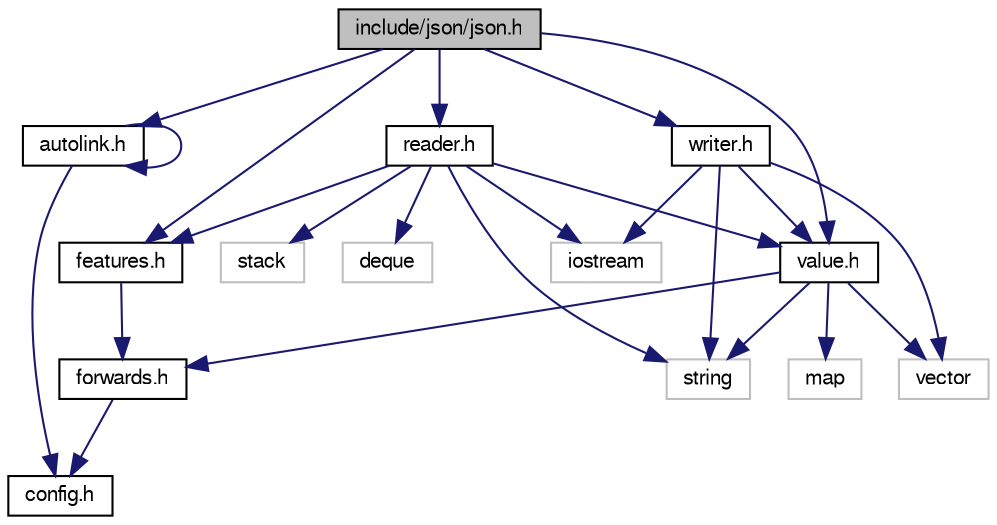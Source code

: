 digraph "include/json/json.h"
{
  edge [fontname="FreeSans",fontsize="10",labelfontname="FreeSans",labelfontsize="10"];
  node [fontname="FreeSans",fontsize="10",shape=record];
  Node1 [label="include/json/json.h",height=0.2,width=0.4,color="black", fillcolor="grey75", style="filled" fontcolor="black"];
  Node1 -> Node2 [color="midnightblue",fontsize="10",style="solid",fontname="FreeSans"];
  Node2 [label="autolink.h",height=0.2,width=0.4,color="black", fillcolor="white", style="filled",URL="$autolink_8h.html"];
  Node2 -> Node3 [color="midnightblue",fontsize="10",style="solid",fontname="FreeSans"];
  Node3 [label="config.h",height=0.2,width=0.4,color="black", fillcolor="white", style="filled",URL="$config_8h.html"];
  Node2 -> Node2 [color="midnightblue",fontsize="10",style="solid",fontname="FreeSans"];
  Node1 -> Node4 [color="midnightblue",fontsize="10",style="solid",fontname="FreeSans"];
  Node4 [label="value.h",height=0.2,width=0.4,color="black", fillcolor="white", style="filled",URL="$value_8h.html"];
  Node4 -> Node5 [color="midnightblue",fontsize="10",style="solid",fontname="FreeSans"];
  Node5 [label="forwards.h",height=0.2,width=0.4,color="black", fillcolor="white", style="filled",URL="$forwards_8h.html"];
  Node5 -> Node3 [color="midnightblue",fontsize="10",style="solid",fontname="FreeSans"];
  Node4 -> Node6 [color="midnightblue",fontsize="10",style="solid",fontname="FreeSans"];
  Node6 [label="string",height=0.2,width=0.4,color="grey75", fillcolor="white", style="filled"];
  Node4 -> Node7 [color="midnightblue",fontsize="10",style="solid",fontname="FreeSans"];
  Node7 [label="vector",height=0.2,width=0.4,color="grey75", fillcolor="white", style="filled"];
  Node4 -> Node8 [color="midnightblue",fontsize="10",style="solid",fontname="FreeSans"];
  Node8 [label="map",height=0.2,width=0.4,color="grey75", fillcolor="white", style="filled"];
  Node1 -> Node9 [color="midnightblue",fontsize="10",style="solid",fontname="FreeSans"];
  Node9 [label="reader.h",height=0.2,width=0.4,color="black", fillcolor="white", style="filled",URL="$reader_8h.html"];
  Node9 -> Node10 [color="midnightblue",fontsize="10",style="solid",fontname="FreeSans"];
  Node10 [label="features.h",height=0.2,width=0.4,color="black", fillcolor="white", style="filled",URL="$features_8h.html"];
  Node10 -> Node5 [color="midnightblue",fontsize="10",style="solid",fontname="FreeSans"];
  Node9 -> Node4 [color="midnightblue",fontsize="10",style="solid",fontname="FreeSans"];
  Node9 -> Node11 [color="midnightblue",fontsize="10",style="solid",fontname="FreeSans"];
  Node11 [label="deque",height=0.2,width=0.4,color="grey75", fillcolor="white", style="filled"];
  Node9 -> Node12 [color="midnightblue",fontsize="10",style="solid",fontname="FreeSans"];
  Node12 [label="stack",height=0.2,width=0.4,color="grey75", fillcolor="white", style="filled"];
  Node9 -> Node6 [color="midnightblue",fontsize="10",style="solid",fontname="FreeSans"];
  Node9 -> Node13 [color="midnightblue",fontsize="10",style="solid",fontname="FreeSans"];
  Node13 [label="iostream",height=0.2,width=0.4,color="grey75", fillcolor="white", style="filled"];
  Node1 -> Node14 [color="midnightblue",fontsize="10",style="solid",fontname="FreeSans"];
  Node14 [label="writer.h",height=0.2,width=0.4,color="black", fillcolor="white", style="filled",URL="$writer_8h.html"];
  Node14 -> Node4 [color="midnightblue",fontsize="10",style="solid",fontname="FreeSans"];
  Node14 -> Node7 [color="midnightblue",fontsize="10",style="solid",fontname="FreeSans"];
  Node14 -> Node6 [color="midnightblue",fontsize="10",style="solid",fontname="FreeSans"];
  Node14 -> Node13 [color="midnightblue",fontsize="10",style="solid",fontname="FreeSans"];
  Node1 -> Node10 [color="midnightblue",fontsize="10",style="solid",fontname="FreeSans"];
}
